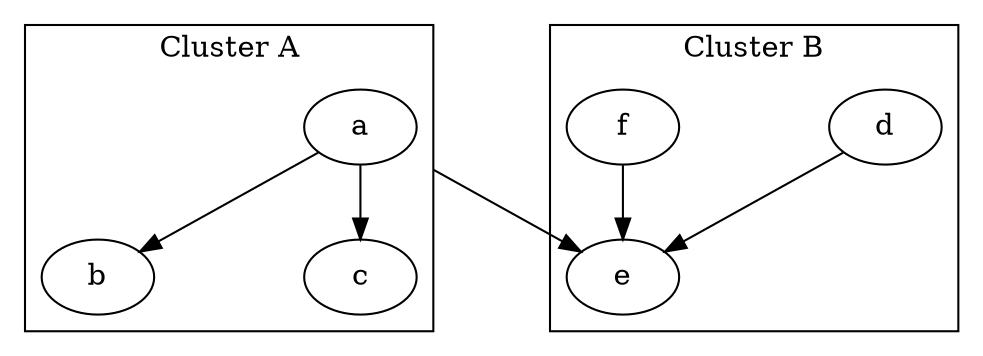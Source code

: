 digraph G {
    compound=true;
    nodesep=1.0;
 
    subgraph cluster_A {
        label="Cluster A";
        a -> b; a -> c;
    }
 
    subgraph cluster_B {
        label="Cluster B";
 
        d -> e; f -> e;
    }
 
    a -> e [ ltail=cluster_A ];
}
